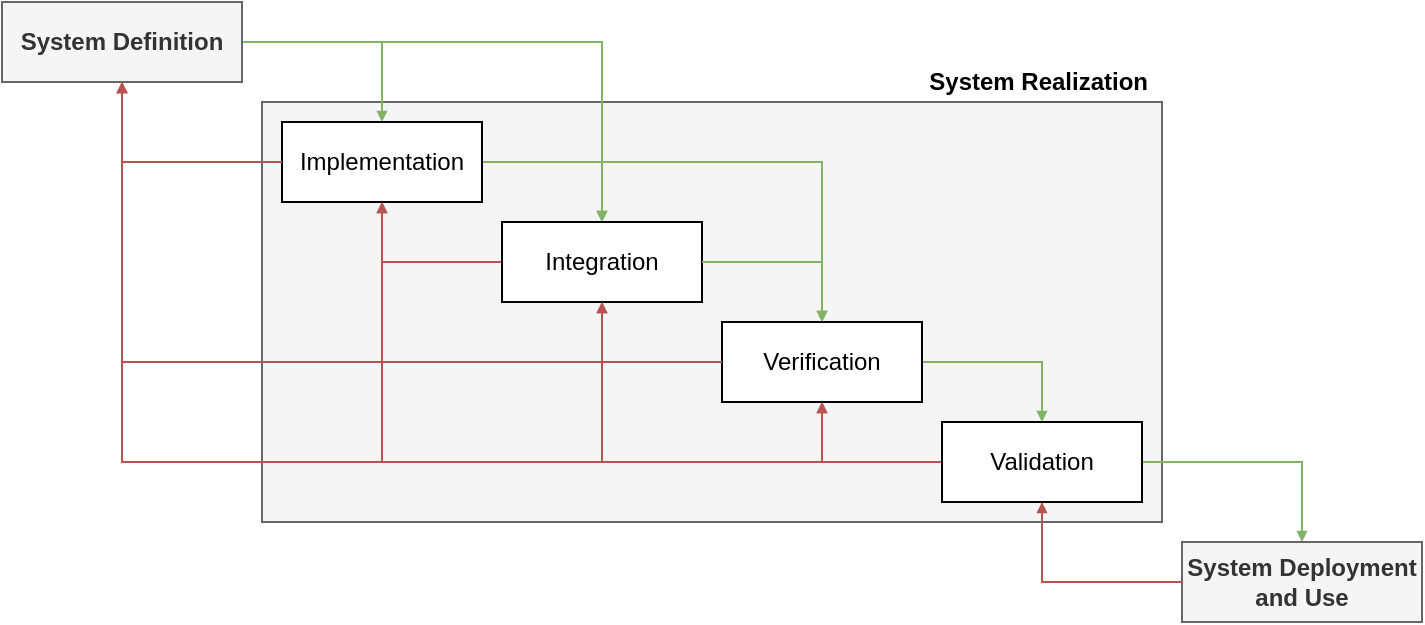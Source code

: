 <mxfile>
    <diagram id="T9uuaTeBy4bPSP1g8a4x" name="Page-1">
        <mxGraphModel dx="1002" dy="611" grid="1" gridSize="10" guides="1" tooltips="1" connect="1" arrows="1" fold="1" page="1" pageScale="1" pageWidth="827" pageHeight="1169" background="#FFFFFF" math="0" shadow="0">
            <root>
                <mxCell id="0"/>
                <mxCell id="1" parent="0"/>
                <mxCell id="246" value="" style="rounded=0;whiteSpace=wrap;html=1;fillColor=#f5f5f5;fontColor=#333333;strokeColor=#666666;" vertex="1" parent="1">
                    <mxGeometry x="170" y="90" width="450" height="210" as="geometry"/>
                </mxCell>
                <mxCell id="214" value="" style="edgeStyle=orthogonalEdgeStyle;html=1;exitX=1;exitY=0.5;exitDx=0;exitDy=0;entryX=0.5;entryY=0;entryDx=0;entryDy=0;endArrow=block;endFill=1;startSize=3;endSize=3;rounded=0;fillColor=#d5e8d4;strokeColor=#82b366;labelBackgroundColor=none;" parent="1" source="208" target="210" edge="1">
                    <mxGeometry x="-0.333" relative="1" as="geometry">
                        <mxPoint as="offset"/>
                    </mxGeometry>
                </mxCell>
                <mxCell id="240" style="edgeStyle=orthogonalEdgeStyle;rounded=0;jumpSize=6;html=1;exitX=1;exitY=0.5;exitDx=0;exitDy=0;entryX=0.5;entryY=0;entryDx=0;entryDy=0;strokeColor=#82b366;endArrow=block;endFill=1;startSize=3;endSize=3;fillColor=#d5e8d4;" edge="1" parent="1" source="208" target="211">
                    <mxGeometry relative="1" as="geometry"/>
                </mxCell>
                <mxCell id="208" value="System Definition" style="rounded=0;whiteSpace=wrap;html=1;fillColor=#f5f5f5;fontColor=#333333;strokeColor=#666666;fontStyle=1" parent="1" vertex="1">
                    <mxGeometry x="40" y="40" width="120" height="40" as="geometry"/>
                </mxCell>
                <mxCell id="237" style="edgeStyle=orthogonalEdgeStyle;html=1;exitX=1;exitY=0.5;exitDx=0;exitDy=0;entryX=0.5;entryY=0;entryDx=0;entryDy=0;endArrow=block;endFill=1;jumpSize=6;startSize=3;endSize=3;strokeColor=#82b366;rounded=0;fillColor=#d5e8d4;" edge="1" parent="1" source="210" target="211">
                    <mxGeometry relative="1" as="geometry"/>
                </mxCell>
                <mxCell id="239" style="edgeStyle=orthogonalEdgeStyle;rounded=0;jumpSize=6;html=1;exitX=1;exitY=0.5;exitDx=0;exitDy=0;entryX=0.5;entryY=0;entryDx=0;entryDy=0;strokeColor=#82b366;endArrow=block;endFill=1;startSize=3;endSize=3;fillColor=#d5e8d4;" edge="1" parent="1" source="210" target="212">
                    <mxGeometry relative="1" as="geometry"/>
                </mxCell>
                <mxCell id="210" value="Implementation" style="rounded=0;whiteSpace=wrap;html=1;" parent="1" vertex="1">
                    <mxGeometry x="180" y="100" width="100" height="40" as="geometry"/>
                </mxCell>
                <mxCell id="217" value="" style="edgeStyle=orthogonalEdgeStyle;rounded=0;html=1;exitX=0;exitY=0.5;exitDx=0;exitDy=0;entryX=0.5;entryY=1;entryDx=0;entryDy=0;endArrow=block;endFill=1;startSize=3;endSize=3;fillColor=#f8cecc;strokeColor=#b85450;labelBackgroundColor=none;" parent="1" source="211" target="210" edge="1">
                    <mxGeometry x="-0.334" relative="1" as="geometry">
                        <mxPoint as="offset"/>
                    </mxGeometry>
                </mxCell>
                <mxCell id="211" value="Integration" style="rounded=0;whiteSpace=wrap;html=1;" parent="1" vertex="1">
                    <mxGeometry x="290" y="150" width="100" height="40" as="geometry"/>
                </mxCell>
                <mxCell id="224" value="" style="edgeStyle=orthogonalEdgeStyle;rounded=0;html=1;exitX=1;exitY=0.5;exitDx=0;exitDy=0;entryX=0.5;entryY=0;entryDx=0;entryDy=0;endArrow=block;endFill=1;startSize=3;endSize=3;fillColor=#d5e8d4;strokeColor=#82b366;labelBackgroundColor=none;" parent="1" source="212" target="213" edge="1">
                    <mxGeometry x="-0.333" relative="1" as="geometry">
                        <mxPoint as="offset"/>
                    </mxGeometry>
                </mxCell>
                <mxCell id="212" value="Verification" style="rounded=0;whiteSpace=wrap;html=1;" parent="1" vertex="1">
                    <mxGeometry x="400" y="200" width="100" height="40" as="geometry"/>
                </mxCell>
                <mxCell id="238" style="edgeStyle=orthogonalEdgeStyle;rounded=0;jumpSize=6;html=1;exitX=1;exitY=0.5;exitDx=0;exitDy=0;entryX=0.5;entryY=0;entryDx=0;entryDy=0;strokeColor=#82b366;endArrow=block;endFill=1;startSize=3;endSize=3;fillColor=#d5e8d4;" edge="1" parent="1" source="213" target="236">
                    <mxGeometry relative="1" as="geometry"/>
                </mxCell>
                <mxCell id="243" style="edgeStyle=orthogonalEdgeStyle;rounded=0;jumpSize=6;html=1;exitX=0;exitY=0.5;exitDx=0;exitDy=0;entryX=0.5;entryY=1;entryDx=0;entryDy=0;strokeColor=#b85450;endArrow=block;endFill=1;startSize=3;endSize=3;fillColor=#f8cecc;" edge="1" parent="1" source="213" target="210">
                    <mxGeometry relative="1" as="geometry"/>
                </mxCell>
                <mxCell id="244" style="edgeStyle=orthogonalEdgeStyle;rounded=0;jumpSize=6;html=1;exitX=0;exitY=0.5;exitDx=0;exitDy=0;entryX=0.5;entryY=1;entryDx=0;entryDy=0;strokeColor=#b85450;endArrow=block;endFill=1;startSize=3;endSize=3;fillColor=#f8cecc;" edge="1" parent="1" source="213" target="208">
                    <mxGeometry relative="1" as="geometry"/>
                </mxCell>
                <mxCell id="215" value="" style="edgeStyle=orthogonalEdgeStyle;rounded=0;html=1;exitX=0;exitY=0.5;exitDx=0;exitDy=0;entryX=0.5;entryY=1;entryDx=0;entryDy=0;endArrow=block;endFill=1;startSize=3;endSize=3;fillColor=#f8cecc;strokeColor=#b85450;labelBackgroundColor=none;" parent="1" source="210" target="208" edge="1">
                    <mxGeometry x="-0.334" relative="1" as="geometry">
                        <mxPoint as="offset"/>
                    </mxGeometry>
                </mxCell>
                <mxCell id="226" style="edgeStyle=orthogonalEdgeStyle;rounded=0;html=1;exitX=0;exitY=0.5;exitDx=0;exitDy=0;entryX=0.5;entryY=1;entryDx=0;entryDy=0;endArrow=block;endFill=1;startSize=3;endSize=3;snapToPoint=0;fixDash=0;noJump=0;fillColor=#f8cecc;strokeColor=#b85450;" parent="1" source="213" target="211" edge="1">
                    <mxGeometry relative="1" as="geometry"/>
                </mxCell>
                <mxCell id="225" value="" style="edgeStyle=orthogonalEdgeStyle;rounded=0;html=1;exitX=0;exitY=0.5;exitDx=0;exitDy=0;entryX=0.5;entryY=1;entryDx=0;entryDy=0;endArrow=block;endFill=1;startSize=3;endSize=3;fillColor=#f8cecc;strokeColor=#b85450;labelBackgroundColor=none;" parent="1" source="213" target="212" edge="1">
                    <mxGeometry x="-0.333" relative="1" as="geometry">
                        <mxPoint as="offset"/>
                    </mxGeometry>
                </mxCell>
                <mxCell id="223" style="edgeStyle=orthogonalEdgeStyle;rounded=0;html=1;exitX=0;exitY=0.5;exitDx=0;exitDy=0;entryX=0.5;entryY=1;entryDx=0;entryDy=0;endArrow=block;endFill=1;startSize=3;endSize=3;fillColor=#f8cecc;strokeColor=#b85450;" parent="1" source="212" target="208" edge="1">
                    <mxGeometry relative="1" as="geometry"/>
                </mxCell>
                <mxCell id="221" value="" style="edgeStyle=orthogonalEdgeStyle;rounded=0;html=1;exitX=0;exitY=0.5;exitDx=0;exitDy=0;entryX=0.5;entryY=1;entryDx=0;entryDy=0;endArrow=block;endFill=1;startSize=3;endSize=3;fillColor=#f8cecc;strokeColor=#b85450;labelBackgroundColor=none;" parent="1" source="212" target="211" edge="1">
                    <mxGeometry x="-0.334" relative="1" as="geometry">
                        <mxPoint as="offset"/>
                    </mxGeometry>
                </mxCell>
                <mxCell id="220" value="" style="edgeStyle=orthogonalEdgeStyle;rounded=0;html=1;exitX=1;exitY=0.5;exitDx=0;exitDy=0;entryX=0.5;entryY=0;entryDx=0;entryDy=0;endArrow=block;endFill=1;startSize=3;endSize=3;fillColor=#d5e8d4;strokeColor=#82b366;labelBackgroundColor=none;" parent="1" source="211" target="212" edge="1">
                    <mxGeometry x="-0.333" relative="1" as="geometry">
                        <mxPoint as="offset"/>
                    </mxGeometry>
                </mxCell>
                <mxCell id="241" style="edgeStyle=orthogonalEdgeStyle;rounded=0;jumpSize=6;html=1;exitX=0;exitY=0.5;exitDx=0;exitDy=0;entryX=0.5;entryY=1;entryDx=0;entryDy=0;strokeColor=#b85450;endArrow=block;endFill=1;startSize=3;endSize=3;fillColor=#f8cecc;" edge="1" parent="1" source="236" target="213">
                    <mxGeometry relative="1" as="geometry"/>
                </mxCell>
                <mxCell id="242" style="edgeStyle=orthogonalEdgeStyle;rounded=0;jumpSize=6;html=1;exitX=0;exitY=0.5;exitDx=0;exitDy=0;entryX=0.5;entryY=1;entryDx=0;entryDy=0;strokeColor=#b85450;endArrow=block;endFill=1;startSize=3;endSize=3;fillColor=#f8cecc;startArrow=none;" edge="1" parent="1" source="213" target="212">
                    <mxGeometry relative="1" as="geometry"/>
                </mxCell>
                <mxCell id="236" value="System Deployment and Use" style="rounded=0;whiteSpace=wrap;html=1;fillColor=#f5f5f5;fontColor=#333333;strokeColor=#666666;fontStyle=1" vertex="1" parent="1">
                    <mxGeometry x="630" y="310" width="120" height="40" as="geometry"/>
                </mxCell>
                <mxCell id="247" value="" style="edgeStyle=orthogonalEdgeStyle;rounded=0;jumpSize=6;html=1;exitX=0;exitY=0.5;exitDx=0;exitDy=0;entryX=0.5;entryY=1;entryDx=0;entryDy=0;strokeColor=#b85450;endArrow=none;endFill=1;startSize=3;endSize=3;fillColor=#f8cecc;" edge="1" parent="1" source="236" target="213">
                    <mxGeometry relative="1" as="geometry">
                        <mxPoint x="710" y="310" as="sourcePoint"/>
                        <mxPoint x="500" y="230" as="targetPoint"/>
                    </mxGeometry>
                </mxCell>
                <mxCell id="213" value="Validation" style="rounded=0;whiteSpace=wrap;html=1;" parent="1" vertex="1">
                    <mxGeometry x="510" y="250" width="100" height="40" as="geometry"/>
                </mxCell>
                <mxCell id="248" value="System Realization&amp;nbsp;" style="rounded=0;whiteSpace=wrap;html=1;fontStyle=1;strokeColor=none;fillColor=none;" vertex="1" parent="1">
                    <mxGeometry x="500" y="70" width="120" height="20" as="geometry"/>
                </mxCell>
            </root>
        </mxGraphModel>
    </diagram>
</mxfile>